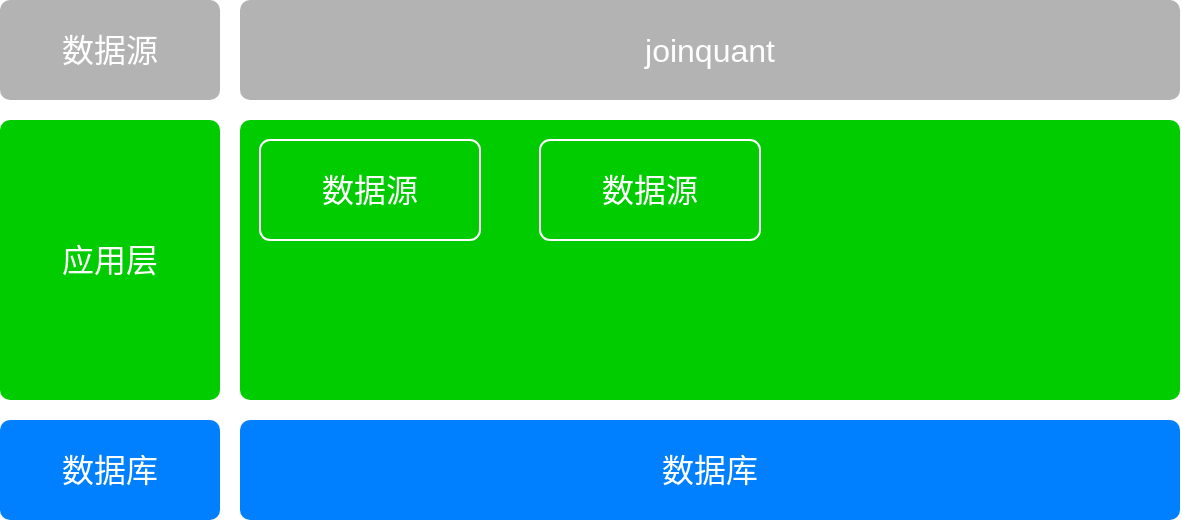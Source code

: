 <mxfile version="20.3.0" type="github">
  <diagram name="Page-1" id="8ce9d11a-91a2-4d17-14d8-a56ed91bf033">
    <mxGraphModel dx="1095" dy="-145" grid="1" gridSize="10" guides="1" tooltips="1" connect="1" arrows="1" fold="1" page="1" pageScale="1" pageWidth="1100" pageHeight="850" background="none" math="0" shadow="0">
      <root>
        <mxCell id="0" />
        <mxCell id="1" parent="0" />
        <mxCell id="nY7jrRbapc_hwezd-CbH-4" value="数据源" style="html=1;shadow=0;dashed=0;shape=mxgraph.bootstrap.rrect;rSize=5;strokeColor=none;strokeWidth=1;fillColor=#B3B3B3;fontColor=#FFFFFF;whiteSpace=wrap;align=center;verticalAlign=middle;spacingLeft=0;fontStyle=0;fontSize=16;spacing=5;" vertex="1" parent="1">
          <mxGeometry x="190" y="1050" width="110" height="50" as="geometry" />
        </mxCell>
        <mxCell id="nY7jrRbapc_hwezd-CbH-5" value="joinquant" style="html=1;shadow=0;dashed=0;shape=mxgraph.bootstrap.rrect;rSize=5;strokeColor=none;strokeWidth=1;fillColor=#B3B3B3;fontColor=#FFFFFF;whiteSpace=wrap;align=center;verticalAlign=middle;spacingLeft=0;fontStyle=0;fontSize=16;spacing=5;" vertex="1" parent="1">
          <mxGeometry x="310" y="1050" width="470" height="50" as="geometry" />
        </mxCell>
        <mxCell id="nY7jrRbapc_hwezd-CbH-8" value="应用层" style="html=1;shadow=0;dashed=0;shape=mxgraph.bootstrap.rrect;rSize=5;strokeColor=none;strokeWidth=1;fillColor=#00CC00;fontColor=#FFFFFF;whiteSpace=wrap;align=center;verticalAlign=middle;spacingLeft=0;fontStyle=0;fontSize=16;spacing=5;" vertex="1" parent="1">
          <mxGeometry x="190" y="1110" width="110" height="140" as="geometry" />
        </mxCell>
        <mxCell id="nY7jrRbapc_hwezd-CbH-9" value="" style="html=1;shadow=0;dashed=0;shape=mxgraph.bootstrap.rrect;rSize=5;strokeColor=none;strokeWidth=1;fillColor=#00CC00;fontColor=#FFFFFF;whiteSpace=wrap;align=center;verticalAlign=middle;spacingLeft=0;fontStyle=0;fontSize=16;spacing=5;" vertex="1" parent="1">
          <mxGeometry x="310" y="1110" width="470" height="140" as="geometry" />
        </mxCell>
        <mxCell id="nY7jrRbapc_hwezd-CbH-10" value="数据源" style="html=1;shadow=0;dashed=0;shape=mxgraph.bootstrap.rrect;rSize=5;strokeColor=#FFFFFF;strokeWidth=1;fillColor=none;fontColor=#FFFFFF;whiteSpace=wrap;align=center;verticalAlign=middle;spacingLeft=0;fontStyle=0;fontSize=16;spacing=5;" vertex="1" parent="1">
          <mxGeometry x="320" y="1120" width="110" height="50" as="geometry" />
        </mxCell>
        <mxCell id="nY7jrRbapc_hwezd-CbH-11" value="数据源" style="html=1;shadow=0;dashed=0;shape=mxgraph.bootstrap.rrect;rSize=5;strokeColor=#FFFFFF;strokeWidth=1;fillColor=none;fontColor=#FFFFFF;whiteSpace=wrap;align=center;verticalAlign=middle;spacingLeft=0;fontStyle=0;fontSize=16;spacing=5;" vertex="1" parent="1">
          <mxGeometry x="460" y="1120" width="110" height="50" as="geometry" />
        </mxCell>
        <mxCell id="nY7jrRbapc_hwezd-CbH-12" value="数据库" style="html=1;shadow=0;dashed=0;shape=mxgraph.bootstrap.rrect;rSize=5;strokeColor=none;strokeWidth=1;fillColor=#007FFF;fontColor=#FFFFFF;whiteSpace=wrap;align=center;verticalAlign=middle;spacingLeft=0;fontStyle=0;fontSize=16;spacing=5;" vertex="1" parent="1">
          <mxGeometry x="190" y="1260" width="110" height="50" as="geometry" />
        </mxCell>
        <mxCell id="nY7jrRbapc_hwezd-CbH-13" value="数据库" style="html=1;shadow=0;dashed=0;shape=mxgraph.bootstrap.rrect;rSize=5;strokeColor=none;strokeWidth=1;fillColor=#007FFF;fontColor=#FFFFFF;whiteSpace=wrap;align=center;verticalAlign=middle;spacingLeft=0;fontStyle=0;fontSize=16;spacing=5;" vertex="1" parent="1">
          <mxGeometry x="310" y="1260" width="470" height="50" as="geometry" />
        </mxCell>
      </root>
    </mxGraphModel>
  </diagram>
</mxfile>
